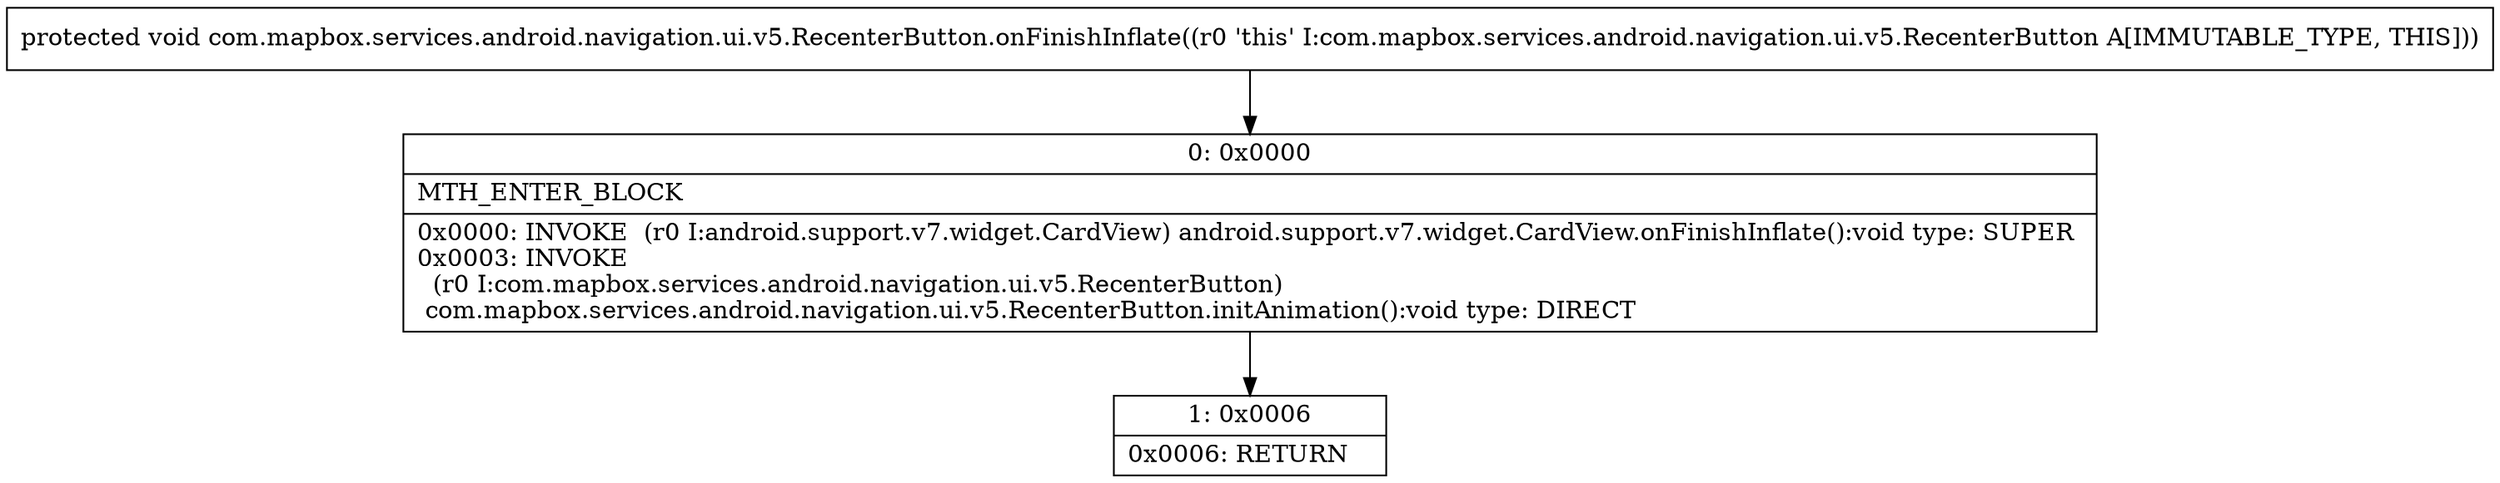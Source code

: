 digraph "CFG forcom.mapbox.services.android.navigation.ui.v5.RecenterButton.onFinishInflate()V" {
Node_0 [shape=record,label="{0\:\ 0x0000|MTH_ENTER_BLOCK\l|0x0000: INVOKE  (r0 I:android.support.v7.widget.CardView) android.support.v7.widget.CardView.onFinishInflate():void type: SUPER \l0x0003: INVOKE  \l  (r0 I:com.mapbox.services.android.navigation.ui.v5.RecenterButton)\l com.mapbox.services.android.navigation.ui.v5.RecenterButton.initAnimation():void type: DIRECT \l}"];
Node_1 [shape=record,label="{1\:\ 0x0006|0x0006: RETURN   \l}"];
MethodNode[shape=record,label="{protected void com.mapbox.services.android.navigation.ui.v5.RecenterButton.onFinishInflate((r0 'this' I:com.mapbox.services.android.navigation.ui.v5.RecenterButton A[IMMUTABLE_TYPE, THIS])) }"];
MethodNode -> Node_0;
Node_0 -> Node_1;
}

